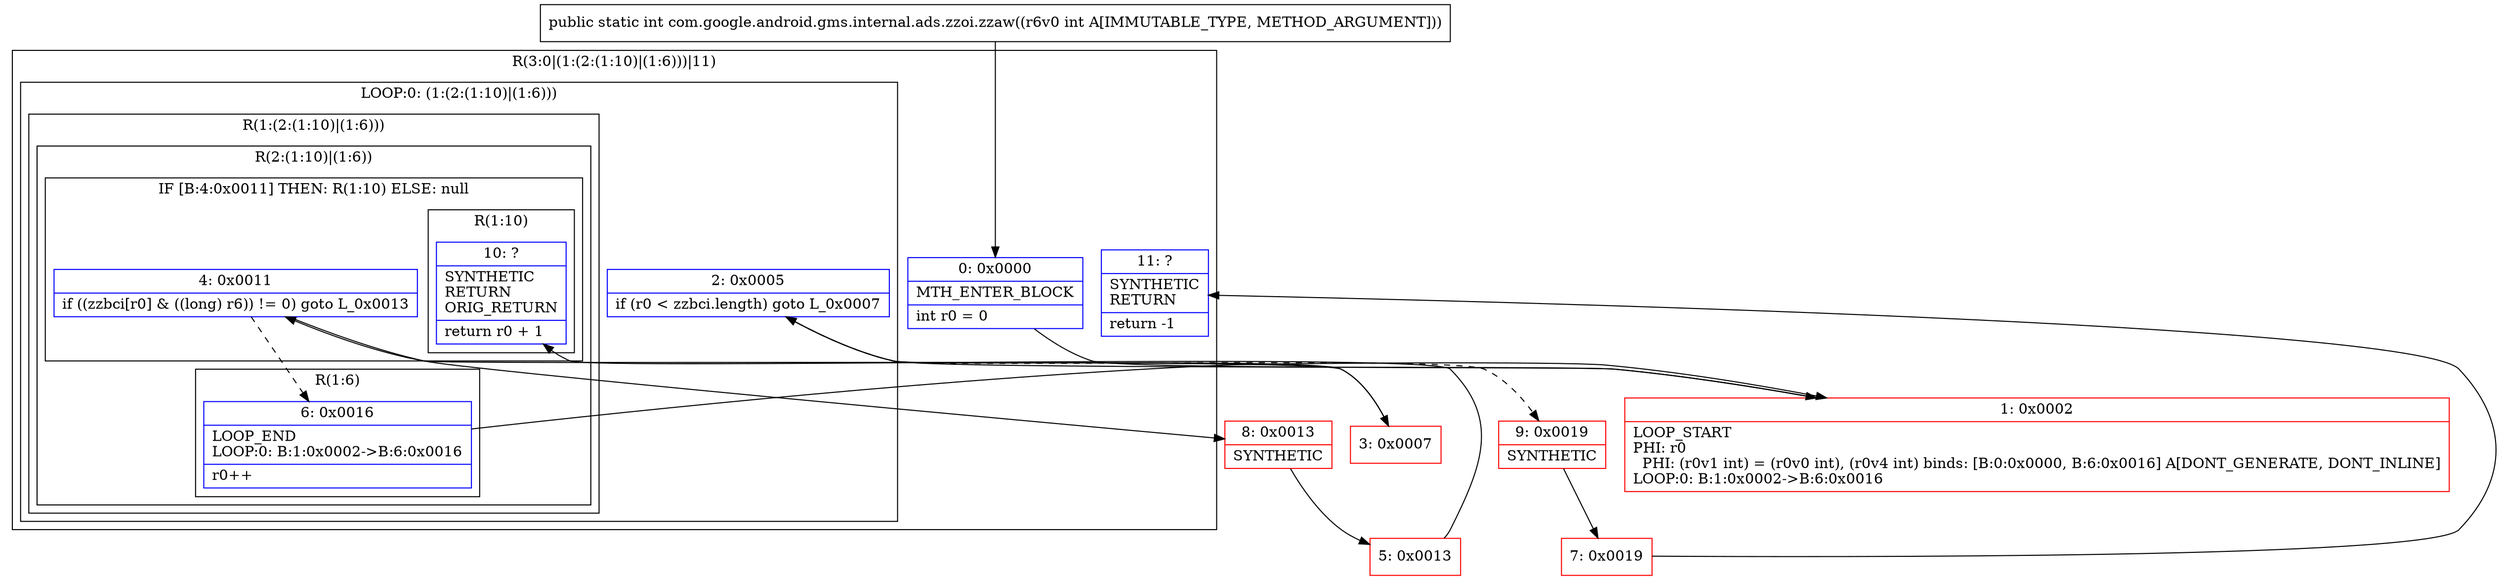 digraph "CFG forcom.google.android.gms.internal.ads.zzoi.zzaw(I)I" {
subgraph cluster_Region_1872838276 {
label = "R(3:0|(1:(2:(1:10)|(1:6)))|11)";
node [shape=record,color=blue];
Node_0 [shape=record,label="{0\:\ 0x0000|MTH_ENTER_BLOCK\l|int r0 = 0\l}"];
subgraph cluster_LoopRegion_1634430795 {
label = "LOOP:0: (1:(2:(1:10)|(1:6)))";
node [shape=record,color=blue];
Node_2 [shape=record,label="{2\:\ 0x0005|if (r0 \< zzbci.length) goto L_0x0007\l}"];
subgraph cluster_Region_1205031790 {
label = "R(1:(2:(1:10)|(1:6)))";
node [shape=record,color=blue];
subgraph cluster_Region_1422148406 {
label = "R(2:(1:10)|(1:6))";
node [shape=record,color=blue];
subgraph cluster_IfRegion_183966228 {
label = "IF [B:4:0x0011] THEN: R(1:10) ELSE: null";
node [shape=record,color=blue];
Node_4 [shape=record,label="{4\:\ 0x0011|if ((zzbci[r0] & ((long) r6)) != 0) goto L_0x0013\l}"];
subgraph cluster_Region_1824805072 {
label = "R(1:10)";
node [shape=record,color=blue];
Node_10 [shape=record,label="{10\:\ ?|SYNTHETIC\lRETURN\lORIG_RETURN\l|return r0 + 1\l}"];
}
}
subgraph cluster_Region_352788798 {
label = "R(1:6)";
node [shape=record,color=blue];
Node_6 [shape=record,label="{6\:\ 0x0016|LOOP_END\lLOOP:0: B:1:0x0002\-\>B:6:0x0016\l|r0++\l}"];
}
}
}
}
Node_11 [shape=record,label="{11\:\ ?|SYNTHETIC\lRETURN\l|return \-1\l}"];
}
Node_1 [shape=record,color=red,label="{1\:\ 0x0002|LOOP_START\lPHI: r0 \l  PHI: (r0v1 int) = (r0v0 int), (r0v4 int) binds: [B:0:0x0000, B:6:0x0016] A[DONT_GENERATE, DONT_INLINE]\lLOOP:0: B:1:0x0002\-\>B:6:0x0016\l}"];
Node_3 [shape=record,color=red,label="{3\:\ 0x0007}"];
Node_5 [shape=record,color=red,label="{5\:\ 0x0013}"];
Node_7 [shape=record,color=red,label="{7\:\ 0x0019}"];
Node_8 [shape=record,color=red,label="{8\:\ 0x0013|SYNTHETIC\l}"];
Node_9 [shape=record,color=red,label="{9\:\ 0x0019|SYNTHETIC\l}"];
MethodNode[shape=record,label="{public static int com.google.android.gms.internal.ads.zzoi.zzaw((r6v0 int A[IMMUTABLE_TYPE, METHOD_ARGUMENT])) }"];
MethodNode -> Node_0;
Node_0 -> Node_1;
Node_2 -> Node_3;
Node_2 -> Node_9[style=dashed];
Node_4 -> Node_6[style=dashed];
Node_4 -> Node_8;
Node_6 -> Node_1;
Node_1 -> Node_2;
Node_3 -> Node_4;
Node_5 -> Node_10;
Node_7 -> Node_11;
Node_8 -> Node_5;
Node_9 -> Node_7;
}

